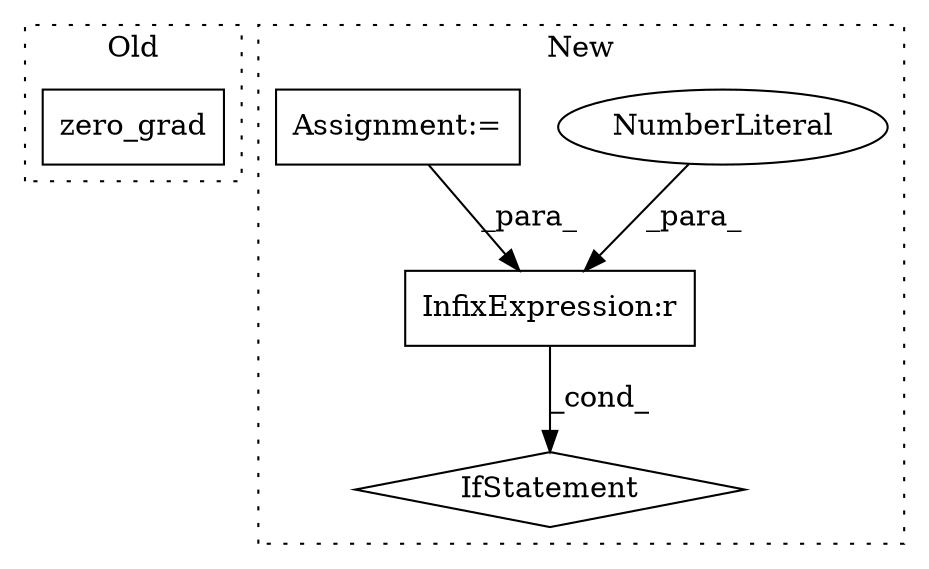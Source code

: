 digraph G {
subgraph cluster0 {
1 [label="zero_grad" a="32" s="2075" l="11" shape="box"];
label = "Old";
style="dotted";
}
subgraph cluster1 {
2 [label="IfStatement" a="25" s="2492,2538" l="4,2" shape="diamond"];
3 [label="InfixExpression:r" a="27" s="2533" l="4" shape="box"];
4 [label="NumberLiteral" a="34" s="2537" l="1" shape="ellipse"];
5 [label="Assignment:=" a="7" s="2483" l="2" shape="box"];
label = "New";
style="dotted";
}
3 -> 2 [label="_cond_"];
4 -> 3 [label="_para_"];
5 -> 3 [label="_para_"];
}